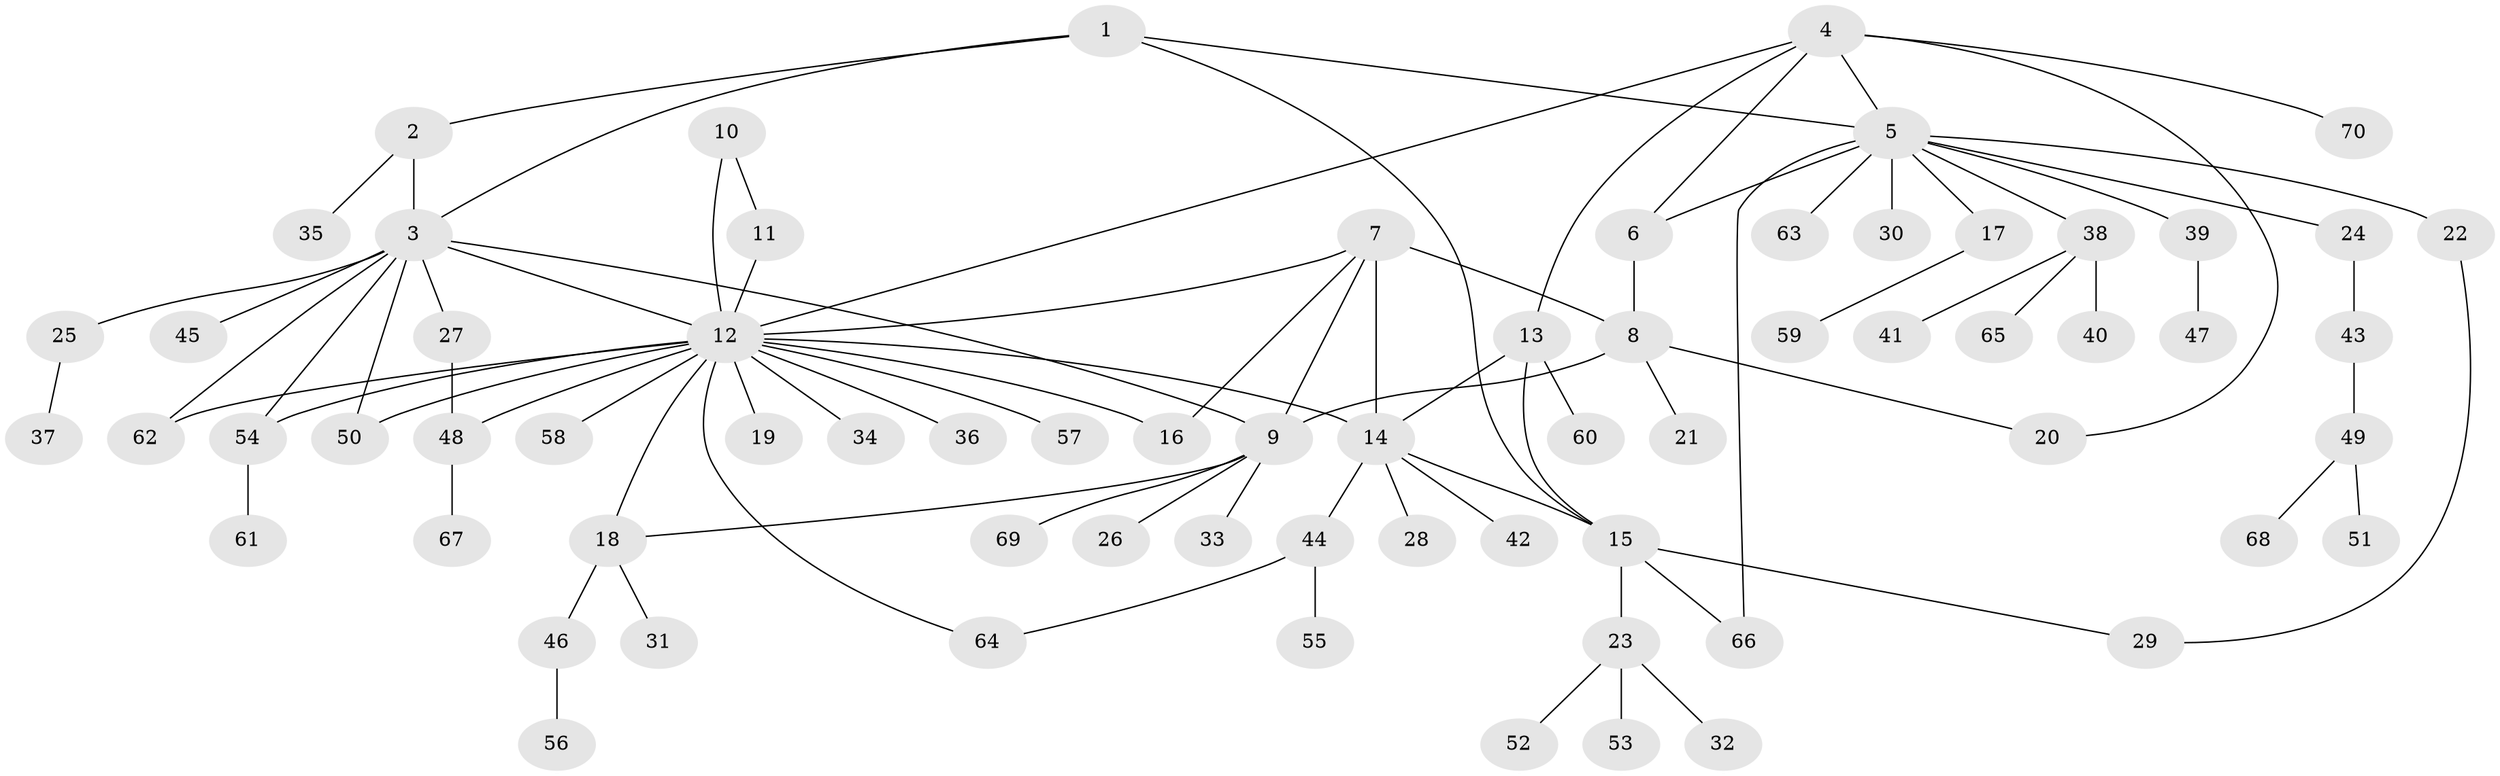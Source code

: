 // coarse degree distribution, {4: 0.058823529411764705, 2: 0.23529411764705882, 15: 0.0196078431372549, 20: 0.0196078431372549, 11: 0.0196078431372549, 3: 0.09803921568627451, 9: 0.0196078431372549, 1: 0.5098039215686274, 6: 0.0196078431372549}
// Generated by graph-tools (version 1.1) at 2025/52/02/27/25 19:52:20]
// undirected, 70 vertices, 90 edges
graph export_dot {
graph [start="1"]
  node [color=gray90,style=filled];
  1;
  2;
  3;
  4;
  5;
  6;
  7;
  8;
  9;
  10;
  11;
  12;
  13;
  14;
  15;
  16;
  17;
  18;
  19;
  20;
  21;
  22;
  23;
  24;
  25;
  26;
  27;
  28;
  29;
  30;
  31;
  32;
  33;
  34;
  35;
  36;
  37;
  38;
  39;
  40;
  41;
  42;
  43;
  44;
  45;
  46;
  47;
  48;
  49;
  50;
  51;
  52;
  53;
  54;
  55;
  56;
  57;
  58;
  59;
  60;
  61;
  62;
  63;
  64;
  65;
  66;
  67;
  68;
  69;
  70;
  1 -- 2;
  1 -- 3;
  1 -- 5;
  1 -- 15;
  2 -- 3;
  2 -- 35;
  3 -- 9;
  3 -- 12;
  3 -- 25;
  3 -- 27;
  3 -- 45;
  3 -- 50;
  3 -- 54;
  3 -- 62;
  4 -- 5;
  4 -- 6;
  4 -- 12;
  4 -- 13;
  4 -- 20;
  4 -- 70;
  5 -- 6;
  5 -- 17;
  5 -- 22;
  5 -- 24;
  5 -- 30;
  5 -- 38;
  5 -- 39;
  5 -- 63;
  5 -- 66;
  6 -- 8;
  7 -- 8;
  7 -- 9;
  7 -- 12;
  7 -- 14;
  7 -- 16;
  8 -- 9;
  8 -- 20;
  8 -- 21;
  9 -- 18;
  9 -- 26;
  9 -- 33;
  9 -- 69;
  10 -- 11;
  10 -- 12;
  11 -- 12;
  12 -- 14;
  12 -- 16;
  12 -- 18;
  12 -- 19;
  12 -- 34;
  12 -- 36;
  12 -- 48;
  12 -- 50;
  12 -- 54;
  12 -- 57;
  12 -- 58;
  12 -- 62;
  12 -- 64;
  13 -- 14;
  13 -- 15;
  13 -- 60;
  14 -- 15;
  14 -- 28;
  14 -- 42;
  14 -- 44;
  15 -- 23;
  15 -- 29;
  15 -- 66;
  17 -- 59;
  18 -- 31;
  18 -- 46;
  22 -- 29;
  23 -- 32;
  23 -- 52;
  23 -- 53;
  24 -- 43;
  25 -- 37;
  27 -- 48;
  38 -- 40;
  38 -- 41;
  38 -- 65;
  39 -- 47;
  43 -- 49;
  44 -- 55;
  44 -- 64;
  46 -- 56;
  48 -- 67;
  49 -- 51;
  49 -- 68;
  54 -- 61;
}
